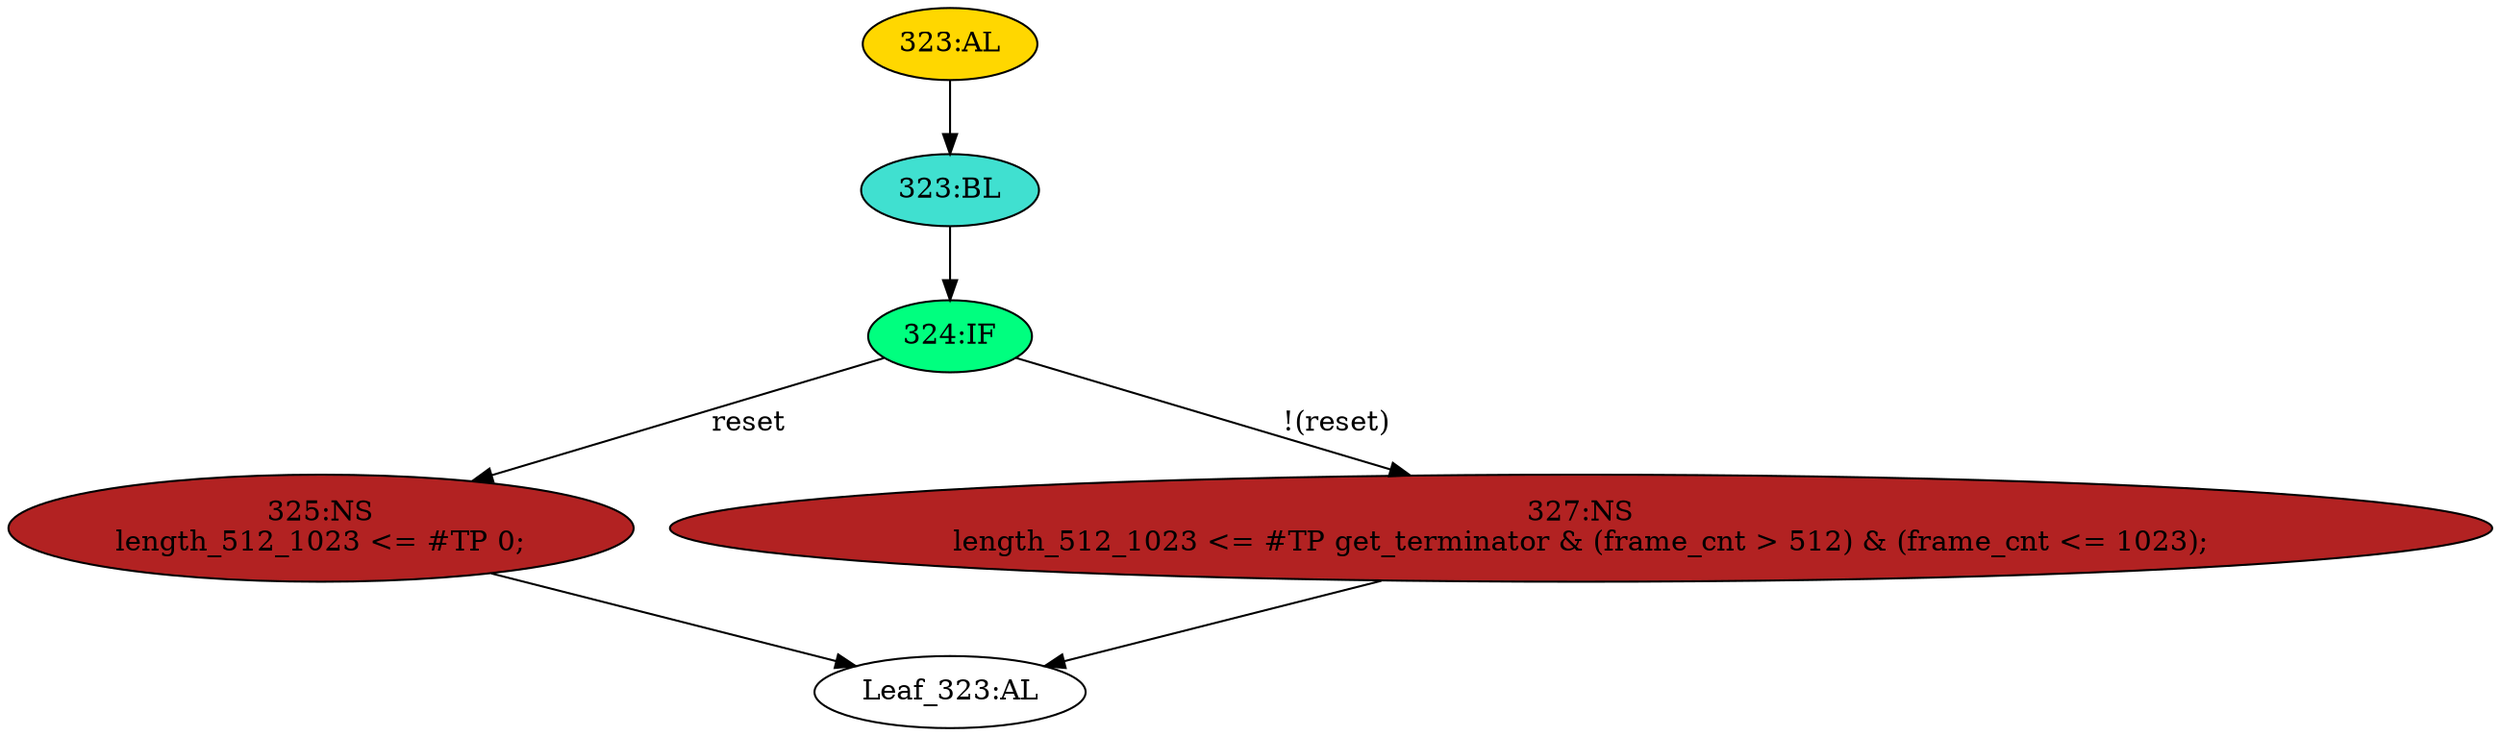 strict digraph "" {
	node [label="\N"];
	"325:NS"	 [ast="<pyverilog.vparser.ast.NonblockingSubstitution object at 0x7efef2542990>",
		fillcolor=firebrick,
		label="325:NS
length_512_1023 <= #TP 0;",
		statements="[<pyverilog.vparser.ast.NonblockingSubstitution object at 0x7efef2542990>]",
		style=filled,
		typ=NonblockingSubstitution];
	"Leaf_323:AL"	 [def_var="['length_512_1023']",
		label="Leaf_323:AL"];
	"325:NS" -> "Leaf_323:AL"	 [cond="[]",
		lineno=None];
	"323:AL"	 [ast="<pyverilog.vparser.ast.Always object at 0x7efef2542bd0>",
		clk_sens=True,
		fillcolor=gold,
		label="323:AL",
		sens="['rxclk', 'reset']",
		statements="[]",
		style=filled,
		typ=Always,
		use_var="['reset', 'get_terminator', 'frame_cnt']"];
	"323:BL"	 [ast="<pyverilog.vparser.ast.Block object at 0x7efef2542d50>",
		fillcolor=turquoise,
		label="323:BL",
		statements="[]",
		style=filled,
		typ=Block];
	"323:AL" -> "323:BL"	 [cond="[]",
		lineno=None];
	"327:NS"	 [ast="<pyverilog.vparser.ast.NonblockingSubstitution object at 0x7efef2542dd0>",
		fillcolor=firebrick,
		label="327:NS
length_512_1023 <= #TP get_terminator & (frame_cnt > 512) & (frame_cnt <= 1023);",
		statements="[<pyverilog.vparser.ast.NonblockingSubstitution object at 0x7efef2542dd0>]",
		style=filled,
		typ=NonblockingSubstitution];
	"327:NS" -> "Leaf_323:AL"	 [cond="[]",
		lineno=None];
	"324:IF"	 [ast="<pyverilog.vparser.ast.IfStatement object at 0x7efef2542d90>",
		fillcolor=springgreen,
		label="324:IF",
		statements="[]",
		style=filled,
		typ=IfStatement];
	"324:IF" -> "325:NS"	 [cond="['reset']",
		label=reset,
		lineno=324];
	"324:IF" -> "327:NS"	 [cond="['reset']",
		label="!(reset)",
		lineno=324];
	"323:BL" -> "324:IF"	 [cond="[]",
		lineno=None];
}
